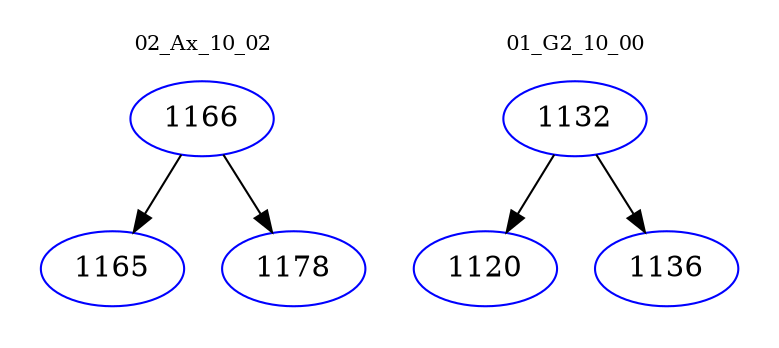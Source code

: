 digraph{
subgraph cluster_0 {
color = white
label = "02_Ax_10_02";
fontsize=10;
T0_1166 [label="1166", color="blue"]
T0_1166 -> T0_1165 [color="black"]
T0_1165 [label="1165", color="blue"]
T0_1166 -> T0_1178 [color="black"]
T0_1178 [label="1178", color="blue"]
}
subgraph cluster_1 {
color = white
label = "01_G2_10_00";
fontsize=10;
T1_1132 [label="1132", color="blue"]
T1_1132 -> T1_1120 [color="black"]
T1_1120 [label="1120", color="blue"]
T1_1132 -> T1_1136 [color="black"]
T1_1136 [label="1136", color="blue"]
}
}
